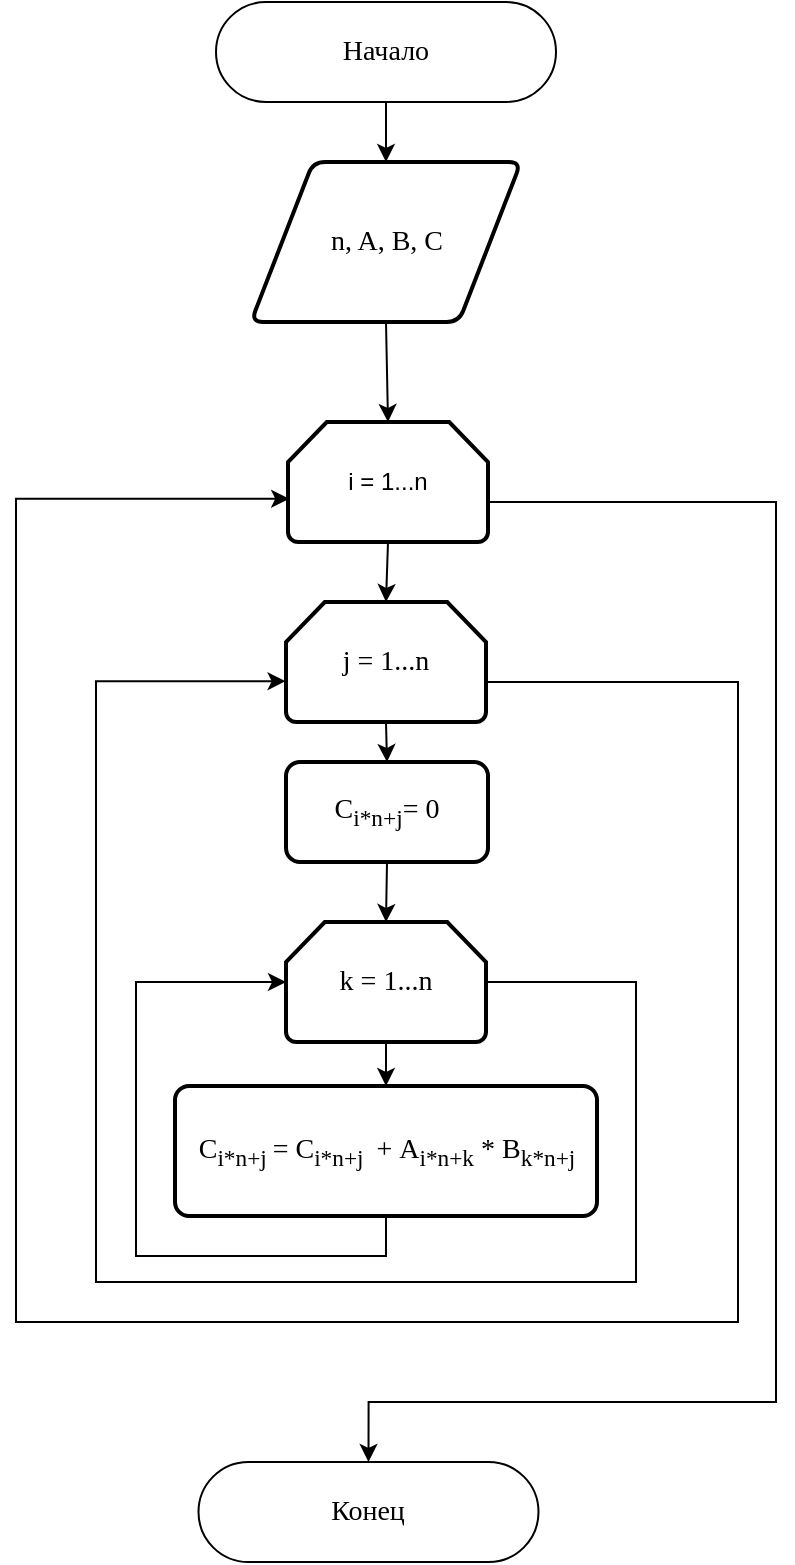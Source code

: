 <mxfile version="22.1.2" type="device">
  <diagram name="Страница 1" id="qX9O6cplwPQFpOAFRjAz">
    <mxGraphModel dx="1518" dy="740" grid="1" gridSize="10" guides="1" tooltips="1" connect="1" arrows="1" fold="1" page="1" pageScale="1" pageWidth="827" pageHeight="1169" math="0" shadow="0">
      <root>
        <mxCell id="0" />
        <mxCell id="1" parent="0" />
        <mxCell id="dB7tkNKvthnBMAsH1a4g-3" style="edgeStyle=orthogonalEdgeStyle;rounded=0;orthogonalLoop=1;jettySize=auto;html=1;exitX=0.5;exitY=1;exitDx=0;exitDy=0;entryX=0.5;entryY=0;entryDx=0;entryDy=0;" parent="1" source="dB7tkNKvthnBMAsH1a4g-1" edge="1" target="EHue6qB7C3aOB5Scdjt1-1">
          <mxGeometry relative="1" as="geometry">
            <mxPoint x="445" y="120" as="targetPoint" />
          </mxGeometry>
        </mxCell>
        <mxCell id="dB7tkNKvthnBMAsH1a4g-1" value="&lt;font face=&quot;Times New Roman&quot; style=&quot;font-size: 14px;&quot;&gt;Начало&lt;/font&gt;" style="rounded=1;whiteSpace=wrap;html=1;arcSize=50;" parent="1" vertex="1">
          <mxGeometry x="360" y="10" width="170" height="50" as="geometry" />
        </mxCell>
        <mxCell id="EHue6qB7C3aOB5Scdjt1-1" value="&lt;p&gt;&lt;font face=&quot;Times New Roman&quot; style=&quot;font-size: 14px;&quot;&gt;n, A, B, C&lt;/font&gt;&lt;/p&gt;" style="shape=parallelogram;html=1;strokeWidth=2;perimeter=parallelogramPerimeter;whiteSpace=wrap;rounded=1;arcSize=12;size=0.23;" vertex="1" parent="1">
          <mxGeometry x="377.5" y="90" width="135" height="80" as="geometry" />
        </mxCell>
        <mxCell id="EHue6qB7C3aOB5Scdjt1-2" value="i = 1...n" style="strokeWidth=2;html=1;shape=mxgraph.flowchart.loop_limit;whiteSpace=wrap;" vertex="1" parent="1">
          <mxGeometry x="396" y="220" width="100" height="60" as="geometry" />
        </mxCell>
        <mxCell id="EHue6qB7C3aOB5Scdjt1-3" value="" style="endArrow=classic;html=1;rounded=0;entryX=0.5;entryY=0;entryDx=0;entryDy=0;entryPerimeter=0;exitX=0.5;exitY=1;exitDx=0;exitDy=0;" edge="1" parent="1" source="EHue6qB7C3aOB5Scdjt1-1" target="EHue6qB7C3aOB5Scdjt1-2">
          <mxGeometry width="50" height="50" relative="1" as="geometry">
            <mxPoint x="450" y="200" as="sourcePoint" />
            <mxPoint x="440" y="230" as="targetPoint" />
          </mxGeometry>
        </mxCell>
        <mxCell id="EHue6qB7C3aOB5Scdjt1-14" style="edgeStyle=orthogonalEdgeStyle;rounded=0;orthogonalLoop=1;jettySize=auto;html=1;exitX=1;exitY=0.5;exitDx=0;exitDy=0;exitPerimeter=0;entryX=0.5;entryY=0;entryDx=0;entryDy=0;" edge="1" parent="1" source="EHue6qB7C3aOB5Scdjt1-2" target="EHue6qB7C3aOB5Scdjt1-19">
          <mxGeometry relative="1" as="geometry">
            <mxPoint x="440" y="730" as="targetPoint" />
            <Array as="points">
              <mxPoint x="496" y="260" />
              <mxPoint x="640" y="260" />
              <mxPoint x="640" y="710" />
              <mxPoint x="436" y="710" />
            </Array>
          </mxGeometry>
        </mxCell>
        <mxCell id="EHue6qB7C3aOB5Scdjt1-17" style="edgeStyle=orthogonalEdgeStyle;rounded=0;orthogonalLoop=1;jettySize=auto;html=1;exitX=1;exitY=0.5;exitDx=0;exitDy=0;exitPerimeter=0;entryX=0.006;entryY=0.64;entryDx=0;entryDy=0;entryPerimeter=0;" edge="1" parent="1" source="EHue6qB7C3aOB5Scdjt1-4" target="EHue6qB7C3aOB5Scdjt1-2">
          <mxGeometry relative="1" as="geometry">
            <mxPoint x="270" y="260" as="targetPoint" />
            <Array as="points">
              <mxPoint x="495" y="350" />
              <mxPoint x="621" y="350" />
              <mxPoint x="621" y="670" />
              <mxPoint x="260" y="670" />
              <mxPoint x="260" y="258" />
            </Array>
          </mxGeometry>
        </mxCell>
        <mxCell id="EHue6qB7C3aOB5Scdjt1-4" value="&lt;font face=&quot;Times New Roman&quot; style=&quot;font-size: 14px;&quot;&gt;j = 1...n&lt;/font&gt;" style="strokeWidth=2;html=1;shape=mxgraph.flowchart.loop_limit;whiteSpace=wrap;" vertex="1" parent="1">
          <mxGeometry x="395" y="310" width="100" height="60" as="geometry" />
        </mxCell>
        <mxCell id="EHue6qB7C3aOB5Scdjt1-5" value="" style="endArrow=classic;html=1;rounded=0;exitX=0.5;exitY=1;exitDx=0;exitDy=0;exitPerimeter=0;entryX=0.5;entryY=0;entryDx=0;entryDy=0;entryPerimeter=0;" edge="1" parent="1" source="EHue6qB7C3aOB5Scdjt1-2" target="EHue6qB7C3aOB5Scdjt1-4">
          <mxGeometry width="50" height="50" relative="1" as="geometry">
            <mxPoint x="190" y="340" as="sourcePoint" />
            <mxPoint x="240" y="290" as="targetPoint" />
          </mxGeometry>
        </mxCell>
        <mxCell id="EHue6qB7C3aOB5Scdjt1-16" style="edgeStyle=orthogonalEdgeStyle;rounded=0;orthogonalLoop=1;jettySize=auto;html=1;exitX=1;exitY=0.5;exitDx=0;exitDy=0;exitPerimeter=0;entryX=-0.002;entryY=0.66;entryDx=0;entryDy=0;entryPerimeter=0;" edge="1" parent="1" source="EHue6qB7C3aOB5Scdjt1-6" target="EHue6qB7C3aOB5Scdjt1-4">
          <mxGeometry relative="1" as="geometry">
            <mxPoint x="260" y="410" as="targetPoint" />
            <Array as="points">
              <mxPoint x="570" y="500" />
              <mxPoint x="570" y="650" />
              <mxPoint x="300" y="650" />
              <mxPoint x="300" y="350" />
            </Array>
          </mxGeometry>
        </mxCell>
        <mxCell id="EHue6qB7C3aOB5Scdjt1-6" value="&lt;font face=&quot;Times New Roman&quot; style=&quot;font-size: 14px;&quot;&gt;k = 1...n&lt;/font&gt;" style="strokeWidth=2;html=1;shape=mxgraph.flowchart.loop_limit;whiteSpace=wrap;" vertex="1" parent="1">
          <mxGeometry x="395" y="470" width="100" height="60" as="geometry" />
        </mxCell>
        <mxCell id="EHue6qB7C3aOB5Scdjt1-15" style="edgeStyle=orthogonalEdgeStyle;rounded=0;orthogonalLoop=1;jettySize=auto;html=1;exitX=0.5;exitY=1;exitDx=0;exitDy=0;entryX=0;entryY=0.5;entryDx=0;entryDy=0;entryPerimeter=0;" edge="1" parent="1" source="EHue6qB7C3aOB5Scdjt1-8" target="EHue6qB7C3aOB5Scdjt1-6">
          <mxGeometry relative="1" as="geometry">
            <mxPoint x="190" y="700" as="targetPoint" />
            <Array as="points">
              <mxPoint x="445" y="637" />
              <mxPoint x="320" y="637" />
              <mxPoint x="320" y="500" />
            </Array>
          </mxGeometry>
        </mxCell>
        <mxCell id="EHue6qB7C3aOB5Scdjt1-8" value="&lt;font style=&quot;font-size: 14px;&quot; face=&quot;Times New Roman&quot;&gt;C&lt;sub&gt;i*n+j&amp;nbsp;&lt;/sub&gt;=&amp;nbsp;&lt;/font&gt;&lt;font face=&quot;Times New Roman&quot; style=&quot;font-size: 14px;&quot;&gt;C&lt;sub style=&quot;border-color: var(--border-color);&quot;&gt;i*n+j&amp;nbsp;&lt;/sub&gt;&lt;span style=&quot;border-color: var(--border-color);&quot;&gt;&amp;nbsp;+&amp;nbsp;&lt;/span&gt;&lt;/font&gt;&lt;font style=&quot;font-size: 14px;&quot; face=&quot;Times New Roman&quot;&gt;A&lt;sub style=&quot;border-color: var(--border-color);&quot;&gt;i*n+k&lt;/sub&gt;&lt;span style=&quot;border-color: var(--border-color);&quot;&gt;&amp;nbsp;*&amp;nbsp;&lt;/span&gt;&lt;span style=&quot;border-color: var(--border-color);&quot;&gt;B&lt;/span&gt;&lt;sub style=&quot;border-color: var(--border-color);&quot;&gt;k*n+j&lt;/sub&gt;&lt;/font&gt;" style="rounded=1;whiteSpace=wrap;html=1;absoluteArcSize=1;arcSize=14;strokeWidth=2;" vertex="1" parent="1">
          <mxGeometry x="339.5" y="552" width="211" height="65" as="geometry" />
        </mxCell>
        <mxCell id="EHue6qB7C3aOB5Scdjt1-9" value="&lt;font style=&quot;font-size: 14px;&quot; face=&quot;Times New Roman&quot;&gt;C&lt;sub&gt;i*n+j&lt;/sub&gt;= 0&lt;/font&gt;" style="rounded=1;whiteSpace=wrap;html=1;absoluteArcSize=1;arcSize=14;strokeWidth=2;" vertex="1" parent="1">
          <mxGeometry x="395" y="390" width="101" height="50" as="geometry" />
        </mxCell>
        <mxCell id="EHue6qB7C3aOB5Scdjt1-10" value="" style="endArrow=classic;html=1;rounded=0;exitX=0.5;exitY=1;exitDx=0;exitDy=0;exitPerimeter=0;entryX=0.5;entryY=0;entryDx=0;entryDy=0;" edge="1" parent="1" source="EHue6qB7C3aOB5Scdjt1-4" target="EHue6qB7C3aOB5Scdjt1-9">
          <mxGeometry width="50" height="50" relative="1" as="geometry">
            <mxPoint x="480" y="380" as="sourcePoint" />
            <mxPoint x="530" y="330" as="targetPoint" />
          </mxGeometry>
        </mxCell>
        <mxCell id="EHue6qB7C3aOB5Scdjt1-11" value="" style="endArrow=classic;html=1;rounded=0;exitX=0.5;exitY=1;exitDx=0;exitDy=0;entryX=0.5;entryY=0;entryDx=0;entryDy=0;entryPerimeter=0;" edge="1" parent="1" source="EHue6qB7C3aOB5Scdjt1-9" target="EHue6qB7C3aOB5Scdjt1-6">
          <mxGeometry width="50" height="50" relative="1" as="geometry">
            <mxPoint x="480" y="380" as="sourcePoint" />
            <mxPoint x="530" y="330" as="targetPoint" />
          </mxGeometry>
        </mxCell>
        <mxCell id="EHue6qB7C3aOB5Scdjt1-12" value="" style="endArrow=classic;html=1;rounded=0;exitX=0.5;exitY=1;exitDx=0;exitDy=0;exitPerimeter=0;entryX=0.5;entryY=0;entryDx=0;entryDy=0;" edge="1" parent="1" source="EHue6qB7C3aOB5Scdjt1-6" target="EHue6qB7C3aOB5Scdjt1-8">
          <mxGeometry width="50" height="50" relative="1" as="geometry">
            <mxPoint x="480" y="380" as="sourcePoint" />
            <mxPoint x="530" y="330" as="targetPoint" />
          </mxGeometry>
        </mxCell>
        <mxCell id="EHue6qB7C3aOB5Scdjt1-19" value="&lt;font face=&quot;Times New Roman&quot; style=&quot;font-size: 14px;&quot;&gt;Конец&lt;/font&gt;" style="rounded=1;whiteSpace=wrap;html=1;arcSize=50;" vertex="1" parent="1">
          <mxGeometry x="351.25" y="740" width="170" height="50" as="geometry" />
        </mxCell>
      </root>
    </mxGraphModel>
  </diagram>
</mxfile>
